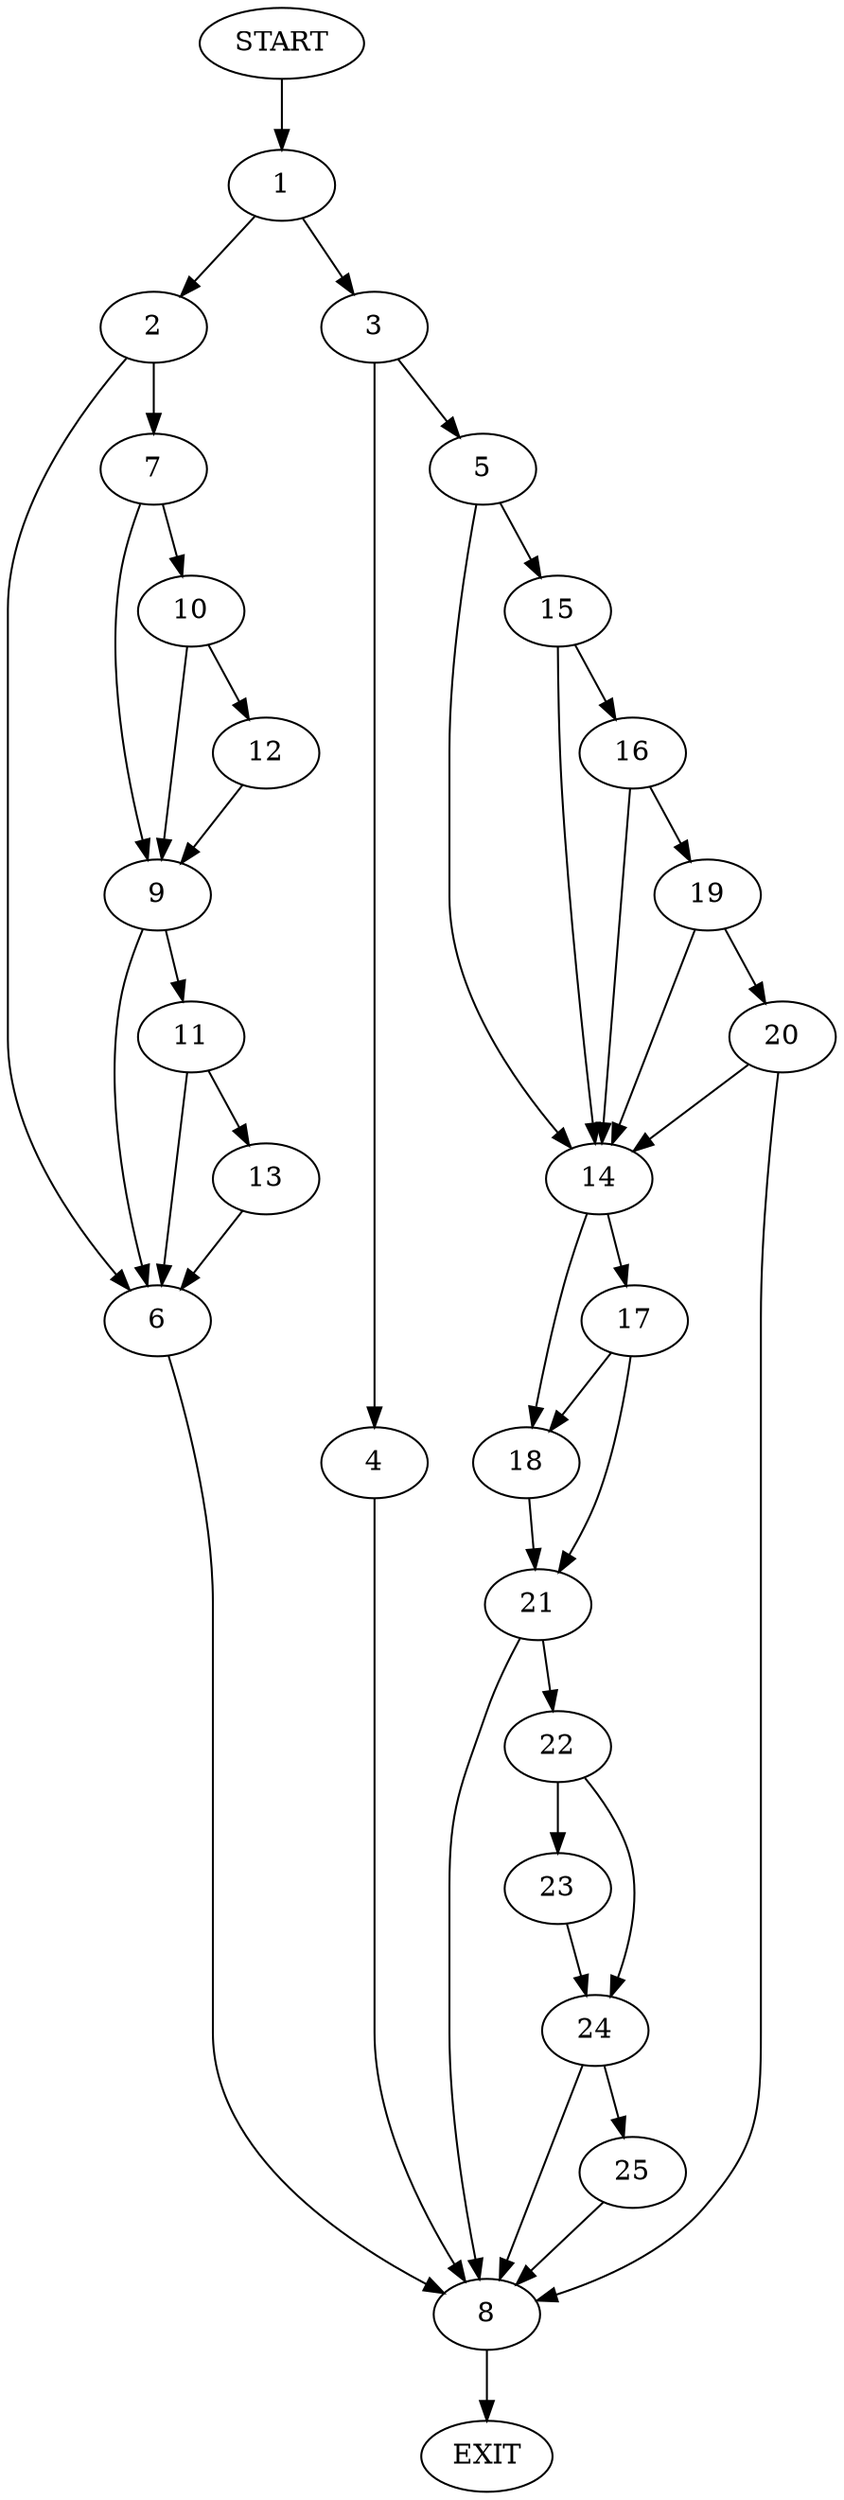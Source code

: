 digraph {
0 [label="START"]
26 [label="EXIT"]
0 -> 1
1 -> 2
1 -> 3
3 -> 4
3 -> 5
2 -> 6
2 -> 7
6 -> 8
7 -> 9
7 -> 10
9 -> 6
9 -> 11
10 -> 9
10 -> 12
12 -> 9
11 -> 6
11 -> 13
13 -> 6
8 -> 26
4 -> 8
5 -> 14
5 -> 15
15 -> 16
15 -> 14
14 -> 17
14 -> 18
16 -> 19
16 -> 14
19 -> 14
19 -> 20
20 -> 14
20 -> 8
17 -> 21
17 -> 18
18 -> 21
21 -> 8
21 -> 22
22 -> 23
22 -> 24
24 -> 8
24 -> 25
23 -> 24
25 -> 8
}
